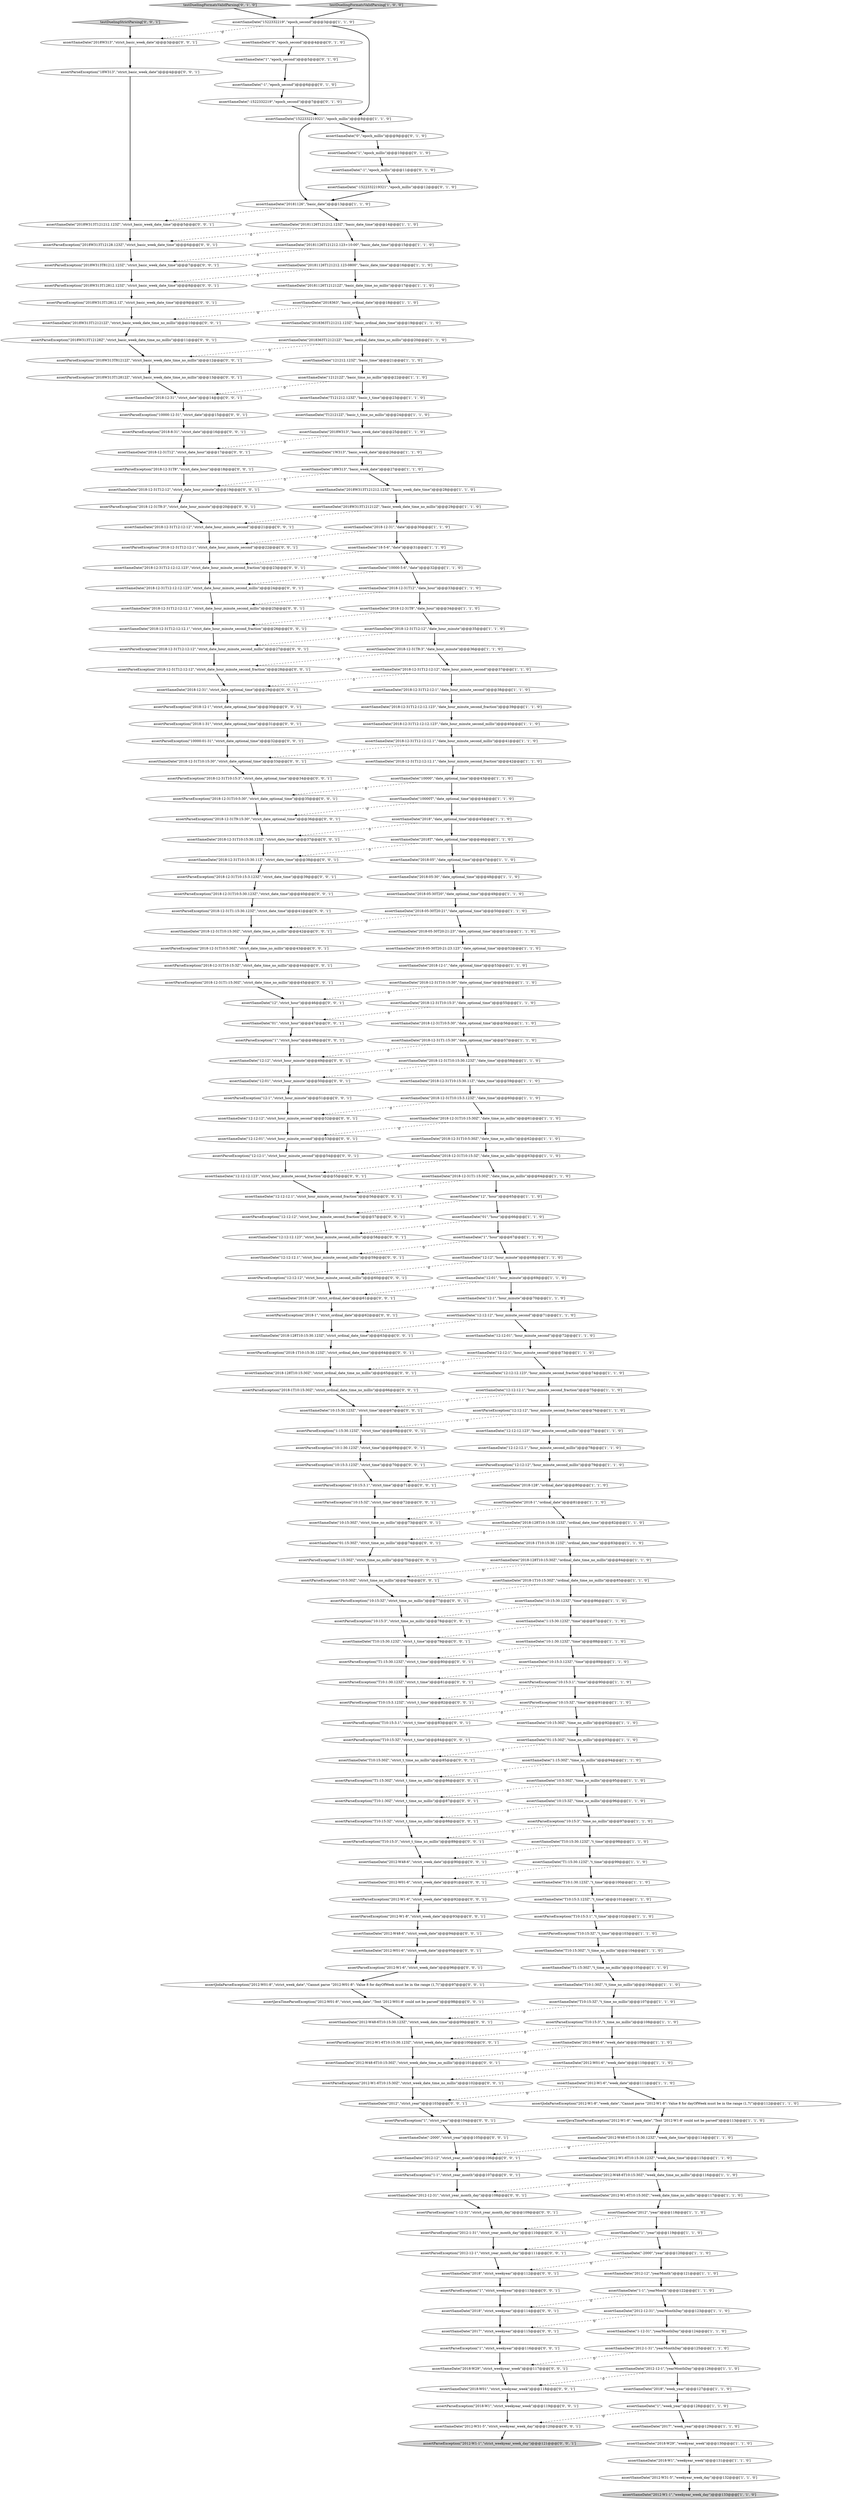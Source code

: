 digraph {
145 [style = filled, label = "assertSameDate(\"12:12\",\"strict_hour_minute\")@@@49@@@['0', '0', '1']", fillcolor = white, shape = ellipse image = "AAA0AAABBB3BBB"];
178 [style = filled, label = "assertSameDate(\"2012-12-31\",\"strict_year_month_day\")@@@108@@@['0', '0', '1']", fillcolor = white, shape = ellipse image = "AAA0AAABBB3BBB"];
134 [style = filled, label = "assertParseException(\"12:12:12\",\"strict_hour_minute_second_fraction\")@@@57@@@['0', '0', '1']", fillcolor = white, shape = ellipse image = "AAA0AAABBB3BBB"];
108 [style = filled, label = "assertSameDate(\"T1:15:30Z\",\"t_time_no_millis\")@@@105@@@['1', '1', '0']", fillcolor = white, shape = ellipse image = "AAA0AAABBB1BBB"];
71 [style = filled, label = "assertSameDate(\"1-12-31\",\"yearMonthDay\")@@@124@@@['1', '1', '0']", fillcolor = white, shape = ellipse image = "AAA0AAABBB1BBB"];
34 [style = filled, label = "assertSameDate(\"2017\",\"week_year\")@@@129@@@['1', '1', '0']", fillcolor = white, shape = ellipse image = "AAA0AAABBB1BBB"];
63 [style = filled, label = "assertSameDate(\"2018-12-31\",\"date\")@@@30@@@['1', '1', '0']", fillcolor = white, shape = ellipse image = "AAA0AAABBB1BBB"];
77 [style = filled, label = "assertParseException(\"10:15:3.1\",\"time\")@@@90@@@['1', '1', '0']", fillcolor = white, shape = ellipse image = "AAA0AAABBB1BBB"];
86 [style = filled, label = "assertSameDate(\"2018-12-31T12:12\",\"date_hour_minute\")@@@35@@@['1', '1', '0']", fillcolor = white, shape = ellipse image = "AAA0AAABBB1BBB"];
136 [style = filled, label = "assertParseException(\"2012-1-31\",\"strict_year_month_day\")@@@110@@@['0', '0', '1']", fillcolor = white, shape = ellipse image = "AAA0AAABBB3BBB"];
7 [style = filled, label = "assertParseException(\"12:12:12\",\"hour_minute_second_fraction\")@@@76@@@['1', '1', '0']", fillcolor = white, shape = ellipse image = "AAA0AAABBB1BBB"];
166 [style = filled, label = "assertSameDate(\"2012-W01-6\",\"strict_week_date\")@@@91@@@['0', '0', '1']", fillcolor = white, shape = ellipse image = "AAA0AAABBB3BBB"];
188 [style = filled, label = "assertParseException(\"1-12-31\",\"strict_year_month_day\")@@@109@@@['0', '0', '1']", fillcolor = white, shape = ellipse image = "AAA0AAABBB3BBB"];
216 [style = filled, label = "assertSameDate(\"2018W313T121212.123Z\",\"strict_basic_week_date_time\")@@@5@@@['0', '0', '1']", fillcolor = white, shape = ellipse image = "AAA0AAABBB3BBB"];
236 [style = filled, label = "assertParseException(\"2018W313T12128.123Z\",\"strict_basic_week_date_time\")@@@6@@@['0', '0', '1']", fillcolor = white, shape = ellipse image = "AAA0AAABBB3BBB"];
43 [style = filled, label = "assertSameDate(\"20181126\",\"basic_date\")@@@13@@@['1', '1', '0']", fillcolor = white, shape = ellipse image = "AAA0AAABBB1BBB"];
102 [style = filled, label = "assertSameDate(\"2018-12-31T10:15:3.123Z\",\"date_time\")@@@60@@@['1', '1', '0']", fillcolor = white, shape = ellipse image = "AAA0AAABBB1BBB"];
83 [style = filled, label = "assertSameDate(\"2018-12-31T10:15:30.123Z\",\"date_time\")@@@58@@@['1', '1', '0']", fillcolor = white, shape = ellipse image = "AAA0AAABBB1BBB"];
181 [style = filled, label = "assertSameDate(\"2018-W29\",\"strict_weekyear_week\")@@@117@@@['0', '0', '1']", fillcolor = white, shape = ellipse image = "AAA0AAABBB3BBB"];
123 [style = filled, label = "assertParseException(\"T10:15:3Z\",\"t_time\")@@@103@@@['1', '1', '0']", fillcolor = white, shape = ellipse image = "AAA0AAABBB1BBB"];
143 [style = filled, label = "assertParseException(\"2018-12-31T1:15:30.123Z\",\"strict_date_time\")@@@41@@@['0', '0', '1']", fillcolor = white, shape = ellipse image = "AAA0AAABBB3BBB"];
156 [style = filled, label = "assertParseException(\"10000-01-31\",\"strict_date_optional_time\")@@@32@@@['0', '0', '1']", fillcolor = white, shape = ellipse image = "AAA0AAABBB3BBB"];
29 [style = filled, label = "assertSameDate(\"2018-12-31T12:12:1\",\"date_hour_minute_second\")@@@38@@@['1', '1', '0']", fillcolor = white, shape = ellipse image = "AAA0AAABBB1BBB"];
105 [style = filled, label = "assertSameDate(\"12:01\",\"hour_minute\")@@@69@@@['1', '1', '0']", fillcolor = white, shape = ellipse image = "AAA0AAABBB1BBB"];
221 [style = filled, label = "assertSameDate(\"2018-12-31T12:12:12.123\",\"strict_date_hour_minute_second_fraction\")@@@23@@@['0', '0', '1']", fillcolor = white, shape = ellipse image = "AAA0AAABBB3BBB"];
17 [style = filled, label = "assertSameDate(\"2018-05\",\"date_optional_time\")@@@47@@@['1', '1', '0']", fillcolor = white, shape = ellipse image = "AAA0AAABBB1BBB"];
164 [style = filled, label = "assertParseException(\"2012-12-1\",\"strict_year_month_day\")@@@111@@@['0', '0', '1']", fillcolor = white, shape = ellipse image = "AAA0AAABBB3BBB"];
182 [style = filled, label = "assertSameDate(\"2018-12-31T12\",\"strict_date_hour\")@@@17@@@['0', '0', '1']", fillcolor = white, shape = ellipse image = "AAA0AAABBB3BBB"];
238 [style = filled, label = "assertParseException(\"2012-W1-6\",\"strict_week_date\")@@@96@@@['0', '0', '1']", fillcolor = white, shape = ellipse image = "AAA0AAABBB3BBB"];
3 [style = filled, label = "assertSameDate(\"12:12:12\",\"hour_minute_second\")@@@71@@@['1', '1', '0']", fillcolor = white, shape = ellipse image = "AAA0AAABBB1BBB"];
173 [style = filled, label = "assertJavaTimeParseException(\"2012-W01-8\",\"strict_week_date\",\"Text '2012-W01-8' could not be parsed\")@@@98@@@['0', '0', '1']", fillcolor = white, shape = ellipse image = "AAA0AAABBB3BBB"];
169 [style = filled, label = "assertSameDate(\"2018-W01\",\"strict_weekyear_week\")@@@118@@@['0', '0', '1']", fillcolor = white, shape = ellipse image = "AAA0AAABBB3BBB"];
8 [style = filled, label = "assertSameDate(\"2018T\",\"date_optional_time\")@@@46@@@['1', '1', '0']", fillcolor = white, shape = ellipse image = "AAA0AAABBB1BBB"];
39 [style = filled, label = "assertSameDate(\"20181126T121212.123+10:00\",\"basic_date_time\")@@@15@@@['1', '1', '0']", fillcolor = white, shape = ellipse image = "AAA0AAABBB1BBB"];
119 [style = filled, label = "assertSameDate(\"01\",\"hour\")@@@66@@@['1', '1', '0']", fillcolor = white, shape = ellipse image = "AAA0AAABBB1BBB"];
234 [style = filled, label = "assertSameDate(\"2018\",\"strict_weekyear\")@@@114@@@['0', '0', '1']", fillcolor = white, shape = ellipse image = "AAA0AAABBB3BBB"];
48 [style = filled, label = "assertSameDate(\"2012-W48-6T10:15:30.123Z\",\"week_date_time\")@@@114@@@['1', '1', '0']", fillcolor = white, shape = ellipse image = "AAA0AAABBB1BBB"];
1 [style = filled, label = "assertSameDate(\"T121212Z\",\"basic_t_time_no_millis\")@@@24@@@['1', '1', '0']", fillcolor = white, shape = ellipse image = "AAA0AAABBB1BBB"];
24 [style = filled, label = "assertSameDate(\"12:12:01\",\"hour_minute_second\")@@@72@@@['1', '1', '0']", fillcolor = white, shape = ellipse image = "AAA0AAABBB1BBB"];
189 [style = filled, label = "assertSameDate(\"2018W313\",\"strict_basic_week_date\")@@@3@@@['0', '0', '1']", fillcolor = white, shape = ellipse image = "AAA0AAABBB3BBB"];
212 [style = filled, label = "assertParseException(\"2018-12-31T9:15:30\",\"strict_date_optional_time\")@@@36@@@['0', '0', '1']", fillcolor = white, shape = ellipse image = "AAA0AAABBB3BBB"];
154 [style = filled, label = "assertSameDate(\"2018-12-31T12:12\",\"strict_date_hour_minute\")@@@19@@@['0', '0', '1']", fillcolor = white, shape = ellipse image = "AAA0AAABBB3BBB"];
2 [style = filled, label = "assertSameDate(\"121212.123Z\",\"basic_time\")@@@21@@@['1', '1', '0']", fillcolor = white, shape = ellipse image = "AAA0AAABBB1BBB"];
157 [style = filled, label = "assertParseException(\"2018-12-31T8:3\",\"strict_date_hour_minute\")@@@20@@@['0', '0', '1']", fillcolor = white, shape = ellipse image = "AAA0AAABBB3BBB"];
142 [style = filled, label = "assertParseException(\"T10:15:3.1\",\"strict_t_time\")@@@83@@@['0', '0', '1']", fillcolor = white, shape = ellipse image = "AAA0AAABBB3BBB"];
106 [style = filled, label = "assertParseException(\"10:15:3\",\"time_no_millis\")@@@97@@@['1', '1', '0']", fillcolor = white, shape = ellipse image = "AAA0AAABBB1BBB"];
229 [style = filled, label = "assertParseException(\"10000-12-31\",\"strict_date\")@@@15@@@['0', '0', '1']", fillcolor = white, shape = ellipse image = "AAA0AAABBB3BBB"];
19 [style = filled, label = "assertSameDate(\"T10:15:30.123Z\",\"t_time\")@@@98@@@['1', '1', '0']", fillcolor = white, shape = ellipse image = "AAA0AAABBB1BBB"];
73 [style = filled, label = "assertSameDate(\"18W313\",\"basic_week_date\")@@@27@@@['1', '1', '0']", fillcolor = white, shape = ellipse image = "AAA0AAABBB1BBB"];
42 [style = filled, label = "assertSameDate(\"2012\",\"year\")@@@118@@@['1', '1', '0']", fillcolor = white, shape = ellipse image = "AAA0AAABBB1BBB"];
133 [style = filled, label = "assertParseException(\"2018-12-1\",\"strict_date_optional_time\")@@@30@@@['0', '0', '1']", fillcolor = white, shape = ellipse image = "AAA0AAABBB3BBB"];
110 [style = filled, label = "assertSameDate(\"121212Z\",\"basic_time_no_millis\")@@@22@@@['1', '1', '0']", fillcolor = white, shape = ellipse image = "AAA0AAABBB1BBB"];
174 [style = filled, label = "assertParseException(\"2018-1-31\",\"strict_date_optional_time\")@@@31@@@['0', '0', '1']", fillcolor = white, shape = ellipse image = "AAA0AAABBB3BBB"];
176 [style = filled, label = "assertSameDate(\"2018-12-31T12:12:12.1\",\"strict_date_hour_minute_second_fraction\")@@@26@@@['0', '0', '1']", fillcolor = white, shape = ellipse image = "AAA0AAABBB3BBB"];
235 [style = filled, label = "assertSameDate(\"12:01\",\"strict_hour_minute\")@@@50@@@['0', '0', '1']", fillcolor = white, shape = ellipse image = "AAA0AAABBB3BBB"];
179 [style = filled, label = "assertSameDate(\"2018-128T10:15:30Z\",\"strict_ordinal_date_time_no_millis\")@@@65@@@['0', '0', '1']", fillcolor = white, shape = ellipse image = "AAA0AAABBB3BBB"];
22 [style = filled, label = "assertSameDate(\"10000T\",\"date_optional_time\")@@@44@@@['1', '1', '0']", fillcolor = white, shape = ellipse image = "AAA0AAABBB1BBB"];
99 [style = filled, label = "assertSameDate(\"2018-05-30\",\"date_optional_time\")@@@48@@@['1', '1', '0']", fillcolor = white, shape = ellipse image = "AAA0AAABBB1BBB"];
208 [style = filled, label = "assertParseException(\"T10:1:30Z\",\"strict_t_time_no_millis\")@@@87@@@['0', '0', '1']", fillcolor = white, shape = ellipse image = "AAA0AAABBB3BBB"];
46 [style = filled, label = "assertSameDate(\"2018363\",\"basic_ordinal_date\")@@@18@@@['1', '1', '0']", fillcolor = white, shape = ellipse image = "AAA0AAABBB1BBB"];
111 [style = filled, label = "assertSameDate(\"2018-1T10:15:30.123Z\",\"ordinal_date_time\")@@@83@@@['1', '1', '0']", fillcolor = white, shape = ellipse image = "AAA0AAABBB1BBB"];
214 [style = filled, label = "assertParseException(\"2018-1T10:15:30Z\",\"strict_ordinal_date_time_no_millis\")@@@66@@@['0', '0', '1']", fillcolor = white, shape = ellipse image = "AAA0AAABBB3BBB"];
244 [style = filled, label = "assertSameDate(\"T10:15:30Z\",\"strict_t_time_no_millis\")@@@85@@@['0', '0', '1']", fillcolor = white, shape = ellipse image = "AAA0AAABBB3BBB"];
219 [style = filled, label = "assertSameDate(\"-2000\",\"strict_year\")@@@105@@@['0', '0', '1']", fillcolor = white, shape = ellipse image = "AAA0AAABBB3BBB"];
21 [style = filled, label = "assertSameDate(\"1\",\"hour\")@@@67@@@['1', '1', '0']", fillcolor = white, shape = ellipse image = "AAA0AAABBB1BBB"];
227 [style = filled, label = "assertParseException(\"10:15:3Z\",\"strict_time_no_millis\")@@@77@@@['0', '0', '1']", fillcolor = white, shape = ellipse image = "AAA0AAABBB3BBB"];
23 [style = filled, label = "assertParseException(\"10:15:3Z\",\"time\")@@@91@@@['1', '1', '0']", fillcolor = white, shape = ellipse image = "AAA0AAABBB1BBB"];
78 [style = filled, label = "assertSameDate(\"2018-12-1\",\"date_optional_time\")@@@53@@@['1', '1', '0']", fillcolor = white, shape = ellipse image = "AAA0AAABBB1BBB"];
107 [style = filled, label = "assertSameDate(\"1:15:30Z\",\"time_no_millis\")@@@94@@@['1', '1', '0']", fillcolor = white, shape = ellipse image = "AAA0AAABBB1BBB"];
225 [style = filled, label = "assertParseException(\"2018-12-31T10:5:30Z\",\"strict_date_time_no_millis\")@@@43@@@['0', '0', '1']", fillcolor = white, shape = ellipse image = "AAA0AAABBB3BBB"];
128 [style = filled, label = "assertSameDate(\"-1\",\"epoch_millis\")@@@11@@@['0', '1', '0']", fillcolor = white, shape = ellipse image = "AAA1AAABBB2BBB"];
209 [style = filled, label = "assertSameDate(\"2017\",\"strict_weekyear\")@@@115@@@['0', '0', '1']", fillcolor = white, shape = ellipse image = "AAA0AAABBB3BBB"];
239 [style = filled, label = "assertParseException(\"2018-12-31T10:15:3Z\",\"strict_date_time_no_millis\")@@@44@@@['0', '0', '1']", fillcolor = white, shape = ellipse image = "AAA0AAABBB3BBB"];
30 [style = filled, label = "assertSameDate(\"2018-12-31T10:5:30Z\",\"date_time_no_millis\")@@@62@@@['1', '1', '0']", fillcolor = white, shape = ellipse image = "AAA0AAABBB1BBB"];
74 [style = filled, label = "assertSameDate(\"10:15:3Z\",\"time_no_millis\")@@@96@@@['1', '1', '0']", fillcolor = white, shape = ellipse image = "AAA0AAABBB1BBB"];
175 [style = filled, label = "assertParseException(\"12:12:1\",\"strict_hour_minute_second\")@@@54@@@['0', '0', '1']", fillcolor = white, shape = ellipse image = "AAA0AAABBB3BBB"];
187 [style = filled, label = "assertParseException(\"12:1\",\"strict_hour_minute\")@@@51@@@['0', '0', '1']", fillcolor = white, shape = ellipse image = "AAA0AAABBB3BBB"];
140 [style = filled, label = "assertParseException(\"T10:15:3Z\",\"strict_t_time_no_millis\")@@@88@@@['0', '0', '1']", fillcolor = white, shape = ellipse image = "AAA0AAABBB3BBB"];
69 [style = filled, label = "assertSameDate(\"1\",\"year\")@@@119@@@['1', '1', '0']", fillcolor = white, shape = ellipse image = "AAA0AAABBB1BBB"];
113 [style = filled, label = "assertParseException(\"12:12:12\",\"hour_minute_second_millis\")@@@79@@@['1', '1', '0']", fillcolor = white, shape = ellipse image = "AAA0AAABBB1BBB"];
196 [style = filled, label = "assertParseException(\"2018-1T10:15:30.123Z\",\"strict_ordinal_date_time\")@@@64@@@['0', '0', '1']", fillcolor = white, shape = ellipse image = "AAA0AAABBB3BBB"];
81 [style = filled, label = "assertSameDate(\"20181126T121212.123-0800\",\"basic_date_time\")@@@16@@@['1', '1', '0']", fillcolor = white, shape = ellipse image = "AAA0AAABBB1BBB"];
4 [style = filled, label = "assertSameDate(\"2018-05-30T20:21:23\",\"date_optional_time\")@@@51@@@['1', '1', '0']", fillcolor = white, shape = ellipse image = "AAA0AAABBB1BBB"];
70 [style = filled, label = "assertJavaTimeParseException(\"2012-W1-8\",\"week_date\",\"Text '2012-W1-8' could not be parsed\")@@@113@@@['1', '1', '0']", fillcolor = white, shape = ellipse image = "AAA0AAABBB1BBB"];
58 [style = filled, label = "assertSameDate(\"2018-12-31T1:15:30\",\"date_optional_time\")@@@57@@@['1', '1', '0']", fillcolor = white, shape = ellipse image = "AAA0AAABBB1BBB"];
135 [style = filled, label = "assertSameDate(\"2018-12-31T10:15:30\",\"strict_date_optional_time\")@@@33@@@['0', '0', '1']", fillcolor = white, shape = ellipse image = "AAA0AAABBB3BBB"];
204 [style = filled, label = "assertParseException(\"2018-12-31T12:12:12\",\"strict_date_hour_minute_second_millis\")@@@27@@@['0', '0', '1']", fillcolor = white, shape = ellipse image = "AAA0AAABBB3BBB"];
25 [style = filled, label = "assertSameDate(\"2018-12-31T12:12:12.123\",\"date_hour_minute_second_fraction\")@@@39@@@['1', '1', '0']", fillcolor = white, shape = ellipse image = "AAA0AAABBB1BBB"];
161 [style = filled, label = "assertSameDate(\"2012-12\",\"strict_year_month\")@@@106@@@['0', '0', '1']", fillcolor = white, shape = ellipse image = "AAA0AAABBB3BBB"];
242 [style = filled, label = "assertSameDate(\"2012-W48-6T10:15:30Z\",\"strict_week_date_time_no_millis\")@@@101@@@['0', '0', '1']", fillcolor = white, shape = ellipse image = "AAA0AAABBB3BBB"];
151 [style = filled, label = "assertSameDate(\"2012-W48-6\",\"strict_week_date\")@@@94@@@['0', '0', '1']", fillcolor = white, shape = ellipse image = "AAA0AAABBB3BBB"];
98 [style = filled, label = "assertSameDate(\"2018363T121212Z\",\"basic_ordinal_date_time_no_millis\")@@@20@@@['1', '1', '0']", fillcolor = white, shape = ellipse image = "AAA0AAABBB1BBB"];
210 [style = filled, label = "assertParseException(\"T10:15:3.123Z\",\"strict_t_time\")@@@82@@@['0', '0', '1']", fillcolor = white, shape = ellipse image = "AAA0AAABBB3BBB"];
147 [style = filled, label = "assertParseException(\"2018-12-31T8\",\"strict_date_hour\")@@@18@@@['0', '0', '1']", fillcolor = white, shape = ellipse image = "AAA0AAABBB3BBB"];
129 [style = filled, label = "assertSameDate(\"-1522332219\",\"epoch_second\")@@@7@@@['0', '1', '0']", fillcolor = white, shape = ellipse image = "AAA1AAABBB2BBB"];
222 [style = filled, label = "assertParseException(\"2018W313T81212.123Z\",\"strict_basic_week_date_time\")@@@7@@@['0', '0', '1']", fillcolor = white, shape = ellipse image = "AAA0AAABBB3BBB"];
76 [style = filled, label = "assertSameDate(\"T121212.123Z\",\"basic_t_time\")@@@23@@@['1', '1', '0']", fillcolor = white, shape = ellipse image = "AAA0AAABBB1BBB"];
31 [style = filled, label = "assertSameDate(\"2012-W31-5\",\"weekyear_week_day\")@@@132@@@['1', '1', '0']", fillcolor = white, shape = ellipse image = "AAA0AAABBB1BBB"];
224 [style = filled, label = "assertParseException(\"2018-8-31\",\"strict_date\")@@@16@@@['0', '0', '1']", fillcolor = white, shape = ellipse image = "AAA0AAABBB3BBB"];
20 [style = filled, label = "assertSameDate(\"10:15:3.123Z\",\"time\")@@@89@@@['1', '1', '0']", fillcolor = white, shape = ellipse image = "AAA0AAABBB1BBB"];
59 [style = filled, label = "assertSameDate(\"1W313\",\"basic_week_date\")@@@26@@@['1', '1', '0']", fillcolor = white, shape = ellipse image = "AAA0AAABBB1BBB"];
171 [style = filled, label = "assertParseException(\"1\",\"strict_weekyear\")@@@116@@@['0', '0', '1']", fillcolor = white, shape = ellipse image = "AAA0AAABBB3BBB"];
62 [style = filled, label = "assertSameDate(\"12:12\",\"hour_minute\")@@@68@@@['1', '1', '0']", fillcolor = white, shape = ellipse image = "AAA0AAABBB1BBB"];
203 [style = filled, label = "assertParseException(\"2018-12-31T10:5:30\",\"strict_date_optional_time\")@@@35@@@['0', '0', '1']", fillcolor = white, shape = ellipse image = "AAA0AAABBB3BBB"];
114 [style = filled, label = "assertSameDate(\"T10:15:3Z\",\"t_time_no_millis\")@@@107@@@['1', '1', '0']", fillcolor = white, shape = ellipse image = "AAA0AAABBB1BBB"];
137 [style = filled, label = "testDuelingStrictParsing['0', '0', '1']", fillcolor = lightgray, shape = diamond image = "AAA0AAABBB3BBB"];
150 [style = filled, label = "assertSameDate(\"2012-W01-6\",\"strict_week_date\")@@@95@@@['0', '0', '1']", fillcolor = white, shape = ellipse image = "AAA0AAABBB3BBB"];
61 [style = filled, label = "assertSameDate(\"2018-128T10:15:30.123Z\",\"ordinal_date_time\")@@@82@@@['1', '1', '0']", fillcolor = white, shape = ellipse image = "AAA0AAABBB1BBB"];
197 [style = filled, label = "assertSameDate(\"12:12:12.123\",\"strict_hour_minute_second_millis\")@@@58@@@['0', '0', '1']", fillcolor = white, shape = ellipse image = "AAA0AAABBB3BBB"];
184 [style = filled, label = "assertParseException(\"2012-W1-1\",\"strict_weekyear_week_day\")@@@121@@@['0', '0', '1']", fillcolor = lightgray, shape = ellipse image = "AAA0AAABBB3BBB"];
215 [style = filled, label = "assertParseException(\"T1:15:30.123Z\",\"strict_t_time\")@@@80@@@['0', '0', '1']", fillcolor = white, shape = ellipse image = "AAA0AAABBB3BBB"];
122 [style = filled, label = "assertSameDate(\"2018-12-31T10:15:30\",\"date_optional_time\")@@@54@@@['1', '1', '0']", fillcolor = white, shape = ellipse image = "AAA0AAABBB1BBB"];
9 [style = filled, label = "assertSameDate(\"2018-12-31T12:12:12.1\",\"date_hour_minute_second_fraction\")@@@42@@@['1', '1', '0']", fillcolor = white, shape = ellipse image = "AAA0AAABBB1BBB"];
101 [style = filled, label = "assertSameDate(\"1\",\"week_year\")@@@128@@@['1', '1', '0']", fillcolor = white, shape = ellipse image = "AAA0AAABBB1BBB"];
88 [style = filled, label = "assertSameDate(\"18-5-6\",\"date\")@@@31@@@['1', '1', '0']", fillcolor = white, shape = ellipse image = "AAA0AAABBB1BBB"];
146 [style = filled, label = "assertParseException(\"2012-W1-6\",\"strict_week_date\")@@@92@@@['0', '0', '1']", fillcolor = white, shape = ellipse image = "AAA0AAABBB3BBB"];
5 [style = filled, label = "assertSameDate(\"T1:15:30.123Z\",\"t_time\")@@@99@@@['1', '1', '0']", fillcolor = white, shape = ellipse image = "AAA0AAABBB1BBB"];
55 [style = filled, label = "assertSameDate(\"2012-1-31\",\"yearMonthDay\")@@@125@@@['1', '1', '0']", fillcolor = white, shape = ellipse image = "AAA0AAABBB1BBB"];
223 [style = filled, label = "assertParseException(\"2018-W1\",\"strict_weekyear_week\")@@@119@@@['0', '0', '1']", fillcolor = white, shape = ellipse image = "AAA0AAABBB3BBB"];
67 [style = filled, label = "assertSameDate(\"2018-128\",\"ordinal_date\")@@@80@@@['1', '1', '0']", fillcolor = white, shape = ellipse image = "AAA0AAABBB1BBB"];
125 [style = filled, label = "testDuellingFormatsValidParsing['0', '1', '0']", fillcolor = lightgray, shape = diamond image = "AAA0AAABBB2BBB"];
144 [style = filled, label = "assertParseException(\"T10:1:30.123Z\",\"strict_t_time\")@@@81@@@['0', '0', '1']", fillcolor = white, shape = ellipse image = "AAA0AAABBB3BBB"];
160 [style = filled, label = "assertParseException(\"2018-1\",\"strict_ordinal_date\")@@@62@@@['0', '0', '1']", fillcolor = white, shape = ellipse image = "AAA0AAABBB3BBB"];
246 [style = filled, label = "assertJodaParseException(\"2012-W01-8\",\"strict_week_date\",\"Cannot parse \"2012-W01-8\": Value 8 for dayOfWeek must be in the range (1,7(\")@@@97@@@['0', '0', '1']", fillcolor = white, shape = ellipse image = "AAA0AAABBB3BBB"];
233 [style = filled, label = "assertParseException(\"1\",\"strict_hour\")@@@48@@@['0', '0', '1']", fillcolor = white, shape = ellipse image = "AAA0AAABBB3BBB"];
118 [style = filled, label = "assertSameDate(\"2018\",\"week_year\")@@@127@@@['1', '1', '0']", fillcolor = white, shape = ellipse image = "AAA0AAABBB1BBB"];
180 [style = filled, label = "assertSameDate(\"2018-12-31T12:12:12.1\",\"strict_date_hour_minute_second_millis\")@@@25@@@['0', '0', '1']", fillcolor = white, shape = ellipse image = "AAA0AAABBB3BBB"];
220 [style = filled, label = "assertParseException(\"2018W313T12812.123Z\",\"strict_basic_week_date_time\")@@@8@@@['0', '0', '1']", fillcolor = white, shape = ellipse image = "AAA0AAABBB3BBB"];
183 [style = filled, label = "assertSameDate(\"2018-12-31T10:15:30.11Z\",\"strict_date_time\")@@@38@@@['0', '0', '1']", fillcolor = white, shape = ellipse image = "AAA0AAABBB3BBB"];
28 [style = filled, label = "assertSameDate(\"T10:1:30Z\",\"t_time_no_millis\")@@@106@@@['1', '1', '0']", fillcolor = white, shape = ellipse image = "AAA0AAABBB1BBB"];
51 [style = filled, label = "assertSameDate(\"2018W313T121212.123Z\",\"basic_week_date_time\")@@@28@@@['1', '1', '0']", fillcolor = white, shape = ellipse image = "AAA0AAABBB1BBB"];
103 [style = filled, label = "assertSameDate(\"2018-12-31T10:15:30.11Z\",\"date_time\")@@@59@@@['1', '1', '0']", fillcolor = white, shape = ellipse image = "AAA0AAABBB1BBB"];
167 [style = filled, label = "assertSameDate(\"2018-12-31T10:15:30Z\",\"strict_date_time_no_millis\")@@@42@@@['0', '0', '1']", fillcolor = white, shape = ellipse image = "AAA0AAABBB3BBB"];
121 [style = filled, label = "assertSameDate(\"12:12:12.123\",\"hour_minute_second_fraction\")@@@74@@@['1', '1', '0']", fillcolor = white, shape = ellipse image = "AAA0AAABBB1BBB"];
0 [style = filled, label = "assertSameDate(\"2018-128T10:15:30Z\",\"ordinal_date_time_no_millis\")@@@84@@@['1', '1', '0']", fillcolor = white, shape = ellipse image = "AAA0AAABBB1BBB"];
84 [style = filled, label = "assertSameDate(\"2018-1T10:15:30Z\",\"ordinal_date_time_no_millis\")@@@85@@@['1', '1', '0']", fillcolor = white, shape = ellipse image = "AAA0AAABBB1BBB"];
82 [style = filled, label = "assertSameDate(\"-2000\",\"year\")@@@120@@@['1', '1', '0']", fillcolor = white, shape = ellipse image = "AAA0AAABBB1BBB"];
94 [style = filled, label = "assertSameDate(\"2018W313\",\"basic_week_date\")@@@25@@@['1', '1', '0']", fillcolor = white, shape = ellipse image = "AAA0AAABBB1BBB"];
116 [style = filled, label = "assertSameDate(\"2018W313T121212Z\",\"basic_week_date_time_no_millis\")@@@29@@@['1', '1', '0']", fillcolor = white, shape = ellipse image = "AAA0AAABBB1BBB"];
247 [style = filled, label = "assertParseException(\"T10:15:3\",\"strict_t_time_no_millis\")@@@89@@@['0', '0', '1']", fillcolor = white, shape = ellipse image = "AAA0AAABBB3BBB"];
66 [style = filled, label = "assertSameDate(\"2018-W1\",\"weekyear_week\")@@@131@@@['1', '1', '0']", fillcolor = white, shape = ellipse image = "AAA0AAABBB1BBB"];
124 [style = filled, label = "assertSameDate(\"0\",\"epoch_millis\")@@@9@@@['0', '1', '0']", fillcolor = white, shape = ellipse image = "AAA1AAABBB2BBB"];
193 [style = filled, label = "assertParseException(\"2018W313T12812.1Z\",\"strict_basic_week_date_time\")@@@9@@@['0', '0', '1']", fillcolor = white, shape = ellipse image = "AAA0AAABBB3BBB"];
207 [style = filled, label = "assertParseException(\"10:15:3\",\"strict_time_no_millis\")@@@78@@@['0', '0', '1']", fillcolor = white, shape = ellipse image = "AAA0AAABBB3BBB"];
100 [style = filled, label = "assertSameDate(\"2012-W1-6T10:15:30.123Z\",\"week_date_time\")@@@115@@@['1', '1', '0']", fillcolor = white, shape = ellipse image = "AAA0AAABBB1BBB"];
170 [style = filled, label = "assertParseException(\"2018W313T12128Z\",\"strict_basic_week_date_time_no_millis\")@@@11@@@['0', '0', '1']", fillcolor = white, shape = ellipse image = "AAA0AAABBB3BBB"];
232 [style = filled, label = "assertSameDate(\"2018-12-31\",\"strict_date\")@@@14@@@['0', '0', '1']", fillcolor = white, shape = ellipse image = "AAA0AAABBB3BBB"];
205 [style = filled, label = "assertParseException(\"10:15:3.123Z\",\"strict_time\")@@@70@@@['0', '0', '1']", fillcolor = white, shape = ellipse image = "AAA0AAABBB3BBB"];
79 [style = filled, label = "assertParseException(\"T10:15:3.1\",\"t_time\")@@@102@@@['1', '1', '0']", fillcolor = white, shape = ellipse image = "AAA0AAABBB1BBB"];
199 [style = filled, label = "assertSameDate(\"2018-12-31T12:12:12\",\"strict_date_hour_minute_second\")@@@21@@@['0', '0', '1']", fillcolor = white, shape = ellipse image = "AAA0AAABBB3BBB"];
152 [style = filled, label = "assertParseException(\"1-1\",\"strict_year_month\")@@@107@@@['0', '0', '1']", fillcolor = white, shape = ellipse image = "AAA0AAABBB3BBB"];
190 [style = filled, label = "assertSameDate(\"10:15:30Z\",\"strict_time_no_millis\")@@@73@@@['0', '0', '1']", fillcolor = white, shape = ellipse image = "AAA0AAABBB3BBB"];
231 [style = filled, label = "assertSameDate(\"T10:15:30.123Z\",\"strict_t_time\")@@@79@@@['0', '0', '1']", fillcolor = white, shape = ellipse image = "AAA0AAABBB3BBB"];
230 [style = filled, label = "assertSameDate(\"10:15:30.123Z\",\"strict_time\")@@@67@@@['0', '0', '1']", fillcolor = white, shape = ellipse image = "AAA0AAABBB3BBB"];
245 [style = filled, label = "assertParseException(\"2012-W1-6T10:15:30.123Z\",\"strict_week_date_time\")@@@100@@@['0', '0', '1']", fillcolor = white, shape = ellipse image = "AAA0AAABBB3BBB"];
56 [style = filled, label = "assertSameDate(\"10:5:30Z\",\"time_no_millis\")@@@95@@@['1', '1', '0']", fillcolor = white, shape = ellipse image = "AAA0AAABBB1BBB"];
27 [style = filled, label = "assertSameDate(\"2018-12-31T12:12:12\",\"date_hour_minute_second\")@@@37@@@['1', '1', '0']", fillcolor = white, shape = ellipse image = "AAA0AAABBB1BBB"];
186 [style = filled, label = "assertSameDate(\"2018-12-31\",\"strict_date_optional_time\")@@@29@@@['0', '0', '1']", fillcolor = white, shape = ellipse image = "AAA0AAABBB3BBB"];
138 [style = filled, label = "assertSameDate(\"2018-128\",\"strict_ordinal_date\")@@@61@@@['0', '0', '1']", fillcolor = white, shape = ellipse image = "AAA0AAABBB3BBB"];
249 [style = filled, label = "assertParseException(\"10:1:30.123Z\",\"strict_time\")@@@69@@@['0', '0', '1']", fillcolor = white, shape = ellipse image = "AAA0AAABBB3BBB"];
218 [style = filled, label = "assertSameDate(\"2018-12-31T10:15:30.123Z\",\"strict_date_time\")@@@37@@@['0', '0', '1']", fillcolor = white, shape = ellipse image = "AAA0AAABBB3BBB"];
14 [style = filled, label = "assertSameDate(\"12:12:1\",\"hour_minute_second\")@@@73@@@['1', '1', '0']", fillcolor = white, shape = ellipse image = "AAA0AAABBB1BBB"];
163 [style = filled, label = "assertSameDate(\"01:15:30Z\",\"strict_time_no_millis\")@@@74@@@['0', '0', '1']", fillcolor = white, shape = ellipse image = "AAA0AAABBB3BBB"];
54 [style = filled, label = "assertSameDate(\"10:15:30Z\",\"time_no_millis\")@@@92@@@['1', '1', '0']", fillcolor = white, shape = ellipse image = "AAA0AAABBB1BBB"];
127 [style = filled, label = "assertSameDate(\"-1\",\"epoch_second\")@@@6@@@['0', '1', '0']", fillcolor = white, shape = ellipse image = "AAA1AAABBB2BBB"];
162 [style = filled, label = "assertParseException(\"12:12:12\",\"strict_hour_minute_second_millis\")@@@60@@@['0', '0', '1']", fillcolor = white, shape = ellipse image = "AAA0AAABBB3BBB"];
33 [style = filled, label = "assertSameDate(\"12\",\"hour\")@@@65@@@['1', '1', '0']", fillcolor = white, shape = ellipse image = "AAA0AAABBB1BBB"];
32 [style = filled, label = "assertSameDate(\"2018-W29\",\"weekyear_week\")@@@130@@@['1', '1', '0']", fillcolor = white, shape = ellipse image = "AAA0AAABBB1BBB"];
49 [style = filled, label = "assertSameDate(\"2018-12-31T8\",\"date_hour\")@@@34@@@['1', '1', '0']", fillcolor = white, shape = ellipse image = "AAA0AAABBB1BBB"];
120 [style = filled, label = "assertSameDate(\"2018-05-30T20:21:23.123\",\"date_optional_time\")@@@52@@@['1', '1', '0']", fillcolor = white, shape = ellipse image = "AAA0AAABBB1BBB"];
177 [style = filled, label = "assertParseException(\"2018-12-31T10:5:30.123Z\",\"strict_date_time\")@@@40@@@['0', '0', '1']", fillcolor = white, shape = ellipse image = "AAA0AAABBB3BBB"];
226 [style = filled, label = "assertParseException(\"2018W313T12812Z\",\"strict_basic_week_date_time_no_millis\")@@@13@@@['0', '0', '1']", fillcolor = white, shape = ellipse image = "AAA0AAABBB3BBB"];
228 [style = filled, label = "assertParseException(\"1\",\"strict_year\")@@@104@@@['0', '0', '1']", fillcolor = white, shape = ellipse image = "AAA0AAABBB3BBB"];
250 [style = filled, label = "assertSameDate(\"2018-12-31T12:12:12.123\",\"strict_date_hour_minute_second_millis\")@@@24@@@['0', '0', '1']", fillcolor = white, shape = ellipse image = "AAA0AAABBB3BBB"];
85 [style = filled, label = "assertSameDate(\"10000-5-6\",\"date\")@@@32@@@['1', '1', '0']", fillcolor = white, shape = ellipse image = "AAA0AAABBB1BBB"];
13 [style = filled, label = "assertSameDate(\"2012-W1-6\",\"week_date\")@@@111@@@['1', '1', '0']", fillcolor = white, shape = ellipse image = "AAA0AAABBB1BBB"];
104 [style = filled, label = "assertSameDate(\"2018-12-31T8:3\",\"date_hour_minute\")@@@36@@@['1', '1', '0']", fillcolor = white, shape = ellipse image = "AAA0AAABBB1BBB"];
130 [style = filled, label = "assertSameDate(\"0\",\"epoch_second\")@@@4@@@['0', '1', '0']", fillcolor = white, shape = ellipse image = "AAA1AAABBB2BBB"];
132 [style = filled, label = "assertSameDate(\"1\",\"epoch_second\")@@@5@@@['0', '1', '0']", fillcolor = white, shape = ellipse image = "AAA1AAABBB2BBB"];
198 [style = filled, label = "assertParseException(\"2018-12-31T10:15:3.123Z\",\"strict_date_time\")@@@39@@@['0', '0', '1']", fillcolor = white, shape = ellipse image = "AAA0AAABBB3BBB"];
26 [style = filled, label = "assertSameDate(\"10:15:30.123Z\",\"time\")@@@86@@@['1', '1', '0']", fillcolor = white, shape = ellipse image = "AAA0AAABBB1BBB"];
57 [style = filled, label = "assertSameDate(\"2012-W01-6\",\"week_date\")@@@110@@@['1', '1', '0']", fillcolor = white, shape = ellipse image = "AAA0AAABBB1BBB"];
165 [style = filled, label = "assertParseException(\"2018-12-31T10:15:3\",\"strict_date_optional_time\")@@@34@@@['0', '0', '1']", fillcolor = white, shape = ellipse image = "AAA0AAABBB3BBB"];
194 [style = filled, label = "assertParseException(\"T1:15:30Z\",\"strict_t_time_no_millis\")@@@86@@@['0', '0', '1']", fillcolor = white, shape = ellipse image = "AAA0AAABBB3BBB"];
213 [style = filled, label = "assertParseException(\"1\",\"strict_weekyear\")@@@113@@@['0', '0', '1']", fillcolor = white, shape = ellipse image = "AAA0AAABBB3BBB"];
200 [style = filled, label = "assertParseException(\"10:15:3.1\",\"strict_time\")@@@71@@@['0', '0', '1']", fillcolor = white, shape = ellipse image = "AAA0AAABBB3BBB"];
158 [style = filled, label = "assertSameDate(\"2018-128T10:15:30.123Z\",\"strict_ordinal_date_time\")@@@63@@@['0', '0', '1']", fillcolor = white, shape = ellipse image = "AAA0AAABBB3BBB"];
53 [style = filled, label = "assertParseException(\"T10:15:3\",\"t_time_no_millis\")@@@108@@@['1', '1', '0']", fillcolor = white, shape = ellipse image = "AAA0AAABBB1BBB"];
41 [style = filled, label = "assertSameDate(\"2018-1\",\"ordinal_date\")@@@81@@@['1', '1', '0']", fillcolor = white, shape = ellipse image = "AAA0AAABBB1BBB"];
91 [style = filled, label = "testDuellingFormatsValidParsing['1', '0', '0']", fillcolor = lightgray, shape = diamond image = "AAA0AAABBB1BBB"];
211 [style = filled, label = "assertParseException(\"T10:15:3Z\",\"strict_t_time\")@@@84@@@['0', '0', '1']", fillcolor = white, shape = ellipse image = "AAA0AAABBB3BBB"];
206 [style = filled, label = "assertSameDate(\"12:12:12\",\"strict_hour_minute_second\")@@@52@@@['0', '0', '1']", fillcolor = white, shape = ellipse image = "AAA0AAABBB3BBB"];
93 [style = filled, label = "assertSameDate(\"20181126T121212Z\",\"basic_date_time_no_millis\")@@@17@@@['1', '1', '0']", fillcolor = white, shape = ellipse image = "AAA0AAABBB1BBB"];
89 [style = filled, label = "assertSameDate(\"12:12:12.123\",\"hour_minute_second_millis\")@@@77@@@['1', '1', '0']", fillcolor = white, shape = ellipse image = "AAA0AAABBB1BBB"];
141 [style = filled, label = "assertSameDate(\"12\",\"strict_hour\")@@@46@@@['0', '0', '1']", fillcolor = white, shape = ellipse image = "AAA0AAABBB3BBB"];
172 [style = filled, label = "assertSameDate(\"01\",\"strict_hour\")@@@47@@@['0', '0', '1']", fillcolor = white, shape = ellipse image = "AAA0AAABBB3BBB"];
243 [style = filled, label = "assertParseException(\"2012-W1-6T10:15:30Z\",\"strict_week_date_time_no_millis\")@@@102@@@['0', '0', '1']", fillcolor = white, shape = ellipse image = "AAA0AAABBB3BBB"];
126 [style = filled, label = "assertSameDate(\"1\",\"epoch_millis\")@@@10@@@['0', '1', '0']", fillcolor = white, shape = ellipse image = "AAA1AAABBB2BBB"];
155 [style = filled, label = "assertSameDate(\"2018\",\"strict_weekyear\")@@@112@@@['0', '0', '1']", fillcolor = white, shape = ellipse image = "AAA0AAABBB3BBB"];
50 [style = filled, label = "assertSameDate(\"T10:15:30Z\",\"t_time_no_millis\")@@@104@@@['1', '1', '0']", fillcolor = white, shape = ellipse image = "AAA0AAABBB1BBB"];
248 [style = filled, label = "assertSameDate(\"2012-W31-5\",\"strict_weekyear_week_day\")@@@120@@@['0', '0', '1']", fillcolor = white, shape = ellipse image = "AAA0AAABBB3BBB"];
75 [style = filled, label = "assertSameDate(\"2012-12\",\"yearMonth\")@@@121@@@['1', '1', '0']", fillcolor = white, shape = ellipse image = "AAA0AAABBB1BBB"];
117 [style = filled, label = "assertSameDate(\"2012-W1-6T10:15:30Z\",\"week_date_time_no_millis\")@@@117@@@['1', '1', '0']", fillcolor = white, shape = ellipse image = "AAA0AAABBB1BBB"];
148 [style = filled, label = "assertParseException(\"2018-12-31T12:12:1\",\"strict_date_hour_minute_second\")@@@22@@@['0', '0', '1']", fillcolor = white, shape = ellipse image = "AAA0AAABBB3BBB"];
45 [style = filled, label = "assertSameDate(\"20181126T121212.123Z\",\"basic_date_time\")@@@14@@@['1', '1', '0']", fillcolor = white, shape = ellipse image = "AAA0AAABBB1BBB"];
131 [style = filled, label = "assertSameDate(\"-1522332219321\",\"epoch_millis\")@@@12@@@['0', '1', '0']", fillcolor = white, shape = ellipse image = "AAA1AAABBB2BBB"];
201 [style = filled, label = "assertSameDate(\"2012\",\"strict_year\")@@@103@@@['0', '0', '1']", fillcolor = white, shape = ellipse image = "AAA0AAABBB3BBB"];
60 [style = filled, label = "assertSameDate(\"1522332219\",\"epoch_second\")@@@3@@@['1', '1', '0']", fillcolor = white, shape = ellipse image = "AAA0AAABBB1BBB"];
149 [style = filled, label = "assertParseException(\"18W313\",\"strict_basic_week_date\")@@@4@@@['0', '0', '1']", fillcolor = white, shape = ellipse image = "AAA0AAABBB3BBB"];
192 [style = filled, label = "assertParseException(\"10:15:3Z\",\"strict_time\")@@@72@@@['0', '0', '1']", fillcolor = white, shape = ellipse image = "AAA0AAABBB3BBB"];
87 [style = filled, label = "assertSameDate(\"1522332219321\",\"epoch_millis\")@@@8@@@['1', '1', '0']", fillcolor = white, shape = ellipse image = "AAA0AAABBB1BBB"];
185 [style = filled, label = "assertParseException(\"2018-12-31T1:15:30Z\",\"strict_date_time_no_millis\")@@@45@@@['0', '0', '1']", fillcolor = white, shape = ellipse image = "AAA0AAABBB3BBB"];
16 [style = filled, label = "assertSameDate(\"2018-12-31T10:15:30Z\",\"date_time_no_millis\")@@@61@@@['1', '1', '0']", fillcolor = white, shape = ellipse image = "AAA0AAABBB1BBB"];
96 [style = filled, label = "assertSameDate(\"12:12:12.1\",\"hour_minute_second_millis\")@@@78@@@['1', '1', '0']", fillcolor = white, shape = ellipse image = "AAA0AAABBB1BBB"];
35 [style = filled, label = "assertSameDate(\"2018-05-30T20:21\",\"date_optional_time\")@@@50@@@['1', '1', '0']", fillcolor = white, shape = ellipse image = "AAA0AAABBB1BBB"];
6 [style = filled, label = "assertSameDate(\"2012-12-31\",\"yearMonthDay\")@@@123@@@['1', '1', '0']", fillcolor = white, shape = ellipse image = "AAA0AAABBB1BBB"];
15 [style = filled, label = "assertSameDate(\"T10:15:3.123Z\",\"t_time\")@@@101@@@['1', '1', '0']", fillcolor = white, shape = ellipse image = "AAA0AAABBB1BBB"];
10 [style = filled, label = "assertSameDate(\"12:1\",\"hour_minute\")@@@70@@@['1', '1', '0']", fillcolor = white, shape = ellipse image = "AAA0AAABBB1BBB"];
97 [style = filled, label = "assertSameDate(\"2018-12-31T12:12:12.123\",\"date_hour_minute_second_millis\")@@@40@@@['1', '1', '0']", fillcolor = white, shape = ellipse image = "AAA0AAABBB1BBB"];
139 [style = filled, label = "assertParseException(\"1:15:30Z\",\"strict_time_no_millis\")@@@75@@@['0', '0', '1']", fillcolor = white, shape = ellipse image = "AAA0AAABBB3BBB"];
159 [style = filled, label = "assertSameDate(\"12:12:12.123\",\"strict_hour_minute_second_fraction\")@@@55@@@['0', '0', '1']", fillcolor = white, shape = ellipse image = "AAA0AAABBB3BBB"];
217 [style = filled, label = "assertParseException(\"2018W313T81212Z\",\"strict_basic_week_date_time_no_millis\")@@@12@@@['0', '0', '1']", fillcolor = white, shape = ellipse image = "AAA0AAABBB3BBB"];
237 [style = filled, label = "assertParseException(\"1:15:30.123Z\",\"strict_time\")@@@68@@@['0', '0', '1']", fillcolor = white, shape = ellipse image = "AAA0AAABBB3BBB"];
18 [style = filled, label = "assertSameDate(\"10:1:30.123Z\",\"time\")@@@88@@@['1', '1', '0']", fillcolor = white, shape = ellipse image = "AAA0AAABBB1BBB"];
52 [style = filled, label = "assertSameDate(\"2018-12-31T1:15:30Z\",\"date_time_no_millis\")@@@64@@@['1', '1', '0']", fillcolor = white, shape = ellipse image = "AAA0AAABBB1BBB"];
251 [style = filled, label = "assertSameDate(\"12:12:01\",\"strict_hour_minute_second\")@@@53@@@['0', '0', '1']", fillcolor = white, shape = ellipse image = "AAA0AAABBB3BBB"];
95 [style = filled, label = "assertJodaParseException(\"2012-W1-8\",\"week_date\",\"Cannot parse \"2012-W1-8\": Value 8 for dayOfWeek must be in the range (1,7(\")@@@112@@@['1', '1', '0']", fillcolor = white, shape = ellipse image = "AAA0AAABBB1BBB"];
36 [style = filled, label = "assertSameDate(\"1:15:30.123Z\",\"time\")@@@87@@@['1', '1', '0']", fillcolor = white, shape = ellipse image = "AAA0AAABBB1BBB"];
37 [style = filled, label = "assertSameDate(\"2012-W48-6T10:15:30Z\",\"week_date_time_no_millis\")@@@116@@@['1', '1', '0']", fillcolor = white, shape = ellipse image = "AAA0AAABBB1BBB"];
68 [style = filled, label = "assertSameDate(\"2018-05-30T20\",\"date_optional_time\")@@@49@@@['1', '1', '0']", fillcolor = white, shape = ellipse image = "AAA0AAABBB1BBB"];
40 [style = filled, label = "assertSameDate(\"2018-12-31T10:15:3\",\"date_optional_time\")@@@55@@@['1', '1', '0']", fillcolor = white, shape = ellipse image = "AAA0AAABBB1BBB"];
241 [style = filled, label = "assertSameDate(\"2012-W48-6\",\"strict_week_date\")@@@90@@@['0', '0', '1']", fillcolor = white, shape = ellipse image = "AAA0AAABBB3BBB"];
92 [style = filled, label = "assertSameDate(\"2018-12-31T10:15:3Z\",\"date_time_no_millis\")@@@63@@@['1', '1', '0']", fillcolor = white, shape = ellipse image = "AAA0AAABBB1BBB"];
109 [style = filled, label = "assertSameDate(\"01:15:30Z\",\"time_no_millis\")@@@93@@@['1', '1', '0']", fillcolor = white, shape = ellipse image = "AAA0AAABBB1BBB"];
115 [style = filled, label = "assertSameDate(\"12:12:12.1\",\"hour_minute_second_fraction\")@@@75@@@['1', '1', '0']", fillcolor = white, shape = ellipse image = "AAA0AAABBB1BBB"];
112 [style = filled, label = "assertSameDate(\"1-1\",\"yearMonth\")@@@122@@@['1', '1', '0']", fillcolor = white, shape = ellipse image = "AAA0AAABBB1BBB"];
90 [style = filled, label = "assertSameDate(\"2018\",\"date_optional_time\")@@@45@@@['1', '1', '0']", fillcolor = white, shape = ellipse image = "AAA0AAABBB1BBB"];
80 [style = filled, label = "assertSameDate(\"2018363T121212.123Z\",\"basic_ordinal_date_time\")@@@19@@@['1', '1', '0']", fillcolor = white, shape = ellipse image = "AAA0AAABBB1BBB"];
168 [style = filled, label = "assertParseException(\"2018-12-31T12:12:12\",\"strict_date_hour_minute_second_fraction\")@@@28@@@['0', '0', '1']", fillcolor = white, shape = ellipse image = "AAA0AAABBB3BBB"];
153 [style = filled, label = "assertSameDate(\"2018W313T121212Z\",\"strict_basic_week_date_time_no_millis\")@@@10@@@['0', '0', '1']", fillcolor = white, shape = ellipse image = "AAA0AAABBB3BBB"];
11 [style = filled, label = "assertSameDate(\"2012-W1-1\",\"weekyear_week_day\")@@@133@@@['1', '1', '0']", fillcolor = lightgray, shape = ellipse image = "AAA0AAABBB1BBB"];
72 [style = filled, label = "assertSameDate(\"2018-12-31T12:12:12.1\",\"date_hour_minute_second_millis\")@@@41@@@['1', '1', '0']", fillcolor = white, shape = ellipse image = "AAA0AAABBB1BBB"];
12 [style = filled, label = "assertSameDate(\"2012-W48-6\",\"week_date\")@@@109@@@['1', '1', '0']", fillcolor = white, shape = ellipse image = "AAA0AAABBB1BBB"];
65 [style = filled, label = "assertSameDate(\"2012-12-1\",\"yearMonthDay\")@@@126@@@['1', '1', '0']", fillcolor = white, shape = ellipse image = "AAA0AAABBB1BBB"];
64 [style = filled, label = "assertSameDate(\"2018-12-31T10:5:30\",\"date_optional_time\")@@@56@@@['1', '1', '0']", fillcolor = white, shape = ellipse image = "AAA0AAABBB1BBB"];
195 [style = filled, label = "assertParseException(\"2012-W1-8\",\"strict_week_date\")@@@93@@@['0', '0', '1']", fillcolor = white, shape = ellipse image = "AAA0AAABBB3BBB"];
252 [style = filled, label = "assertSameDate(\"12:12:12.1\",\"strict_hour_minute_second_millis\")@@@59@@@['0', '0', '1']", fillcolor = white, shape = ellipse image = "AAA0AAABBB3BBB"];
38 [style = filled, label = "assertSameDate(\"2018-12-31T12\",\"date_hour\")@@@33@@@['1', '1', '0']", fillcolor = white, shape = ellipse image = "AAA0AAABBB1BBB"];
47 [style = filled, label = "assertSameDate(\"10000\",\"date_optional_time\")@@@43@@@['1', '1', '0']", fillcolor = white, shape = ellipse image = "AAA0AAABBB1BBB"];
191 [style = filled, label = "assertSameDate(\"2012-W48-6T10:15:30.123Z\",\"strict_week_date_time\")@@@99@@@['0', '0', '1']", fillcolor = white, shape = ellipse image = "AAA0AAABBB3BBB"];
240 [style = filled, label = "assertSameDate(\"12:12:12.1\",\"strict_hour_minute_second_fraction\")@@@56@@@['0', '0', '1']", fillcolor = white, shape = ellipse image = "AAA0AAABBB3BBB"];
202 [style = filled, label = "assertParseException(\"10:5:30Z\",\"strict_time_no_millis\")@@@76@@@['0', '0', '1']", fillcolor = white, shape = ellipse image = "AAA0AAABBB3BBB"];
44 [style = filled, label = "assertSameDate(\"T10:1:30.123Z\",\"t_time\")@@@100@@@['1', '1', '0']", fillcolor = white, shape = ellipse image = "AAA0AAABBB1BBB"];
3->24 [style = bold, label=""];
30->92 [style = bold, label=""];
195->151 [style = bold, label=""];
52->33 [style = bold, label=""];
18->20 [style = bold, label=""];
40->172 [style = dashed, label="0"];
35->4 [style = bold, label=""];
43->45 [style = bold, label=""];
67->41 [style = bold, label=""];
243->201 [style = bold, label=""];
98->2 [style = bold, label=""];
229->224 [style = bold, label=""];
89->96 [style = bold, label=""];
103->102 [style = bold, label=""];
70->48 [style = bold, label=""];
192->190 [style = bold, label=""];
218->183 [style = bold, label=""];
228->219 [style = bold, label=""];
187->206 [style = bold, label=""];
22->90 [style = bold, label=""];
86->104 [style = bold, label=""];
242->243 [style = bold, label=""];
118->101 [style = bold, label=""];
52->240 [style = dashed, label="0"];
20->77 [style = bold, label=""];
10->3 [style = bold, label=""];
110->76 [style = bold, label=""];
60->189 [style = dashed, label="0"];
122->40 [style = bold, label=""];
186->133 [style = bold, label=""];
225->239 [style = bold, label=""];
36->18 [style = bold, label=""];
170->217 [style = bold, label=""];
37->178 [style = dashed, label="0"];
4->120 [style = bold, label=""];
172->233 [style = bold, label=""];
94->59 [style = bold, label=""];
176->204 [style = bold, label=""];
183->198 [style = bold, label=""];
158->196 [style = bold, label=""];
132->127 [style = bold, label=""];
72->135 [style = dashed, label="0"];
1->94 [style = bold, label=""];
90->8 [style = bold, label=""];
105->10 [style = bold, label=""];
47->22 [style = bold, label=""];
83->235 [style = dashed, label="0"];
64->58 [style = bold, label=""];
84->227 [style = dashed, label="0"];
23->142 [style = dashed, label="0"];
144->210 [style = bold, label=""];
233->145 [style = bold, label=""];
240->134 [style = bold, label=""];
14->179 [style = dashed, label="0"];
177->143 [style = bold, label=""];
78->122 [style = bold, label=""];
167->225 [style = bold, label=""];
234->209 [style = bold, label=""];
248->184 [style = bold, label=""];
209->171 [style = bold, label=""];
24->14 [style = bold, label=""];
56->74 [style = bold, label=""];
114->53 [style = bold, label=""];
157->199 [style = bold, label=""];
128->131 [style = bold, label=""];
196->179 [style = bold, label=""];
207->231 [style = bold, label=""];
156->135 [style = bold, label=""];
116->199 [style = dashed, label="0"];
178->188 [style = bold, label=""];
17->99 [style = bold, label=""];
27->186 [style = dashed, label="0"];
124->126 [style = bold, label=""];
122->141 [style = dashed, label="0"];
139->202 [style = bold, label=""];
62->105 [style = bold, label=""];
149->216 [style = bold, label=""];
2->110 [style = bold, label=""];
37->117 [style = bold, label=""];
35->167 [style = dashed, label="0"];
58->145 [style = dashed, label="0"];
7->237 [style = dashed, label="0"];
5->166 [style = dashed, label="0"];
65->169 [style = dashed, label="0"];
212->218 [style = bold, label=""];
82->155 [style = dashed, label="0"];
26->36 [style = bold, label=""];
43->216 [style = dashed, label="0"];
46->153 [style = dashed, label="0"];
85->38 [style = bold, label=""];
0->84 [style = bold, label=""];
19->5 [style = bold, label=""];
63->148 [style = dashed, label="0"];
36->231 [style = dashed, label="0"];
154->157 [style = bold, label=""];
3->158 [style = dashed, label="0"];
26->207 [style = dashed, label="0"];
224->182 [style = bold, label=""];
39->222 [style = dashed, label="0"];
251->175 [style = bold, label=""];
86->204 [style = dashed, label="0"];
236->222 [style = bold, label=""];
77->210 [style = dashed, label="0"];
214->230 [style = bold, label=""];
76->1 [style = bold, label=""];
90->218 [style = dashed, label="0"];
96->113 [style = bold, label=""];
108->28 [style = bold, label=""];
59->73 [style = bold, label=""];
65->118 [style = bold, label=""];
150->238 [style = bold, label=""];
208->140 [style = bold, label=""];
180->176 [style = bold, label=""];
23->54 [style = bold, label=""];
57->243 [style = dashed, label="0"];
74->106 [style = bold, label=""];
110->232 [style = dashed, label="0"];
85->250 [style = dashed, label="0"];
55->65 [style = bold, label=""];
92->159 [style = dashed, label="0"];
226->232 [style = bold, label=""];
152->178 [style = bold, label=""];
191->245 [style = bold, label=""];
168->186 [style = bold, label=""];
66->31 [style = bold, label=""];
239->185 [style = bold, label=""];
179->214 [style = bold, label=""];
75->112 [style = bold, label=""];
21->62 [style = bold, label=""];
163->139 [style = bold, label=""];
73->51 [style = bold, label=""];
222->220 [style = bold, label=""];
194->208 [style = bold, label=""];
51->116 [style = bold, label=""];
197->252 [style = bold, label=""];
244->194 [style = bold, label=""];
161->152 [style = bold, label=""];
45->236 [style = dashed, label="0"];
97->72 [style = bold, label=""];
38->180 [style = dashed, label="0"];
147->154 [style = bold, label=""];
20->144 [style = dashed, label="0"];
112->234 [style = dashed, label="0"];
102->16 [style = bold, label=""];
134->197 [style = bold, label=""];
200->192 [style = bold, label=""];
138->160 [style = bold, label=""];
40->64 [style = bold, label=""];
133->174 [style = bold, label=""];
190->163 [style = bold, label=""];
120->78 [style = bold, label=""];
173->191 [style = bold, label=""];
119->197 [style = dashed, label="0"];
107->194 [style = dashed, label="0"];
44->15 [style = bold, label=""];
100->37 [style = bold, label=""];
58->83 [style = bold, label=""];
63->88 [style = bold, label=""];
205->200 [style = bold, label=""];
84->26 [style = bold, label=""];
135->165 [style = bold, label=""];
74->140 [style = dashed, label="0"];
88->221 [style = dashed, label="0"];
16->251 [style = dashed, label="0"];
246->173 [style = bold, label=""];
72->9 [style = bold, label=""];
83->103 [style = bold, label=""];
41->61 [style = bold, label=""];
62->162 [style = dashed, label="0"];
33->119 [style = bold, label=""];
53->245 [style = dashed, label="0"];
54->109 [style = bold, label=""];
136->164 [style = bold, label=""];
49->176 [style = dashed, label="0"];
143->167 [style = bold, label=""];
80->98 [style = bold, label=""];
109->244 [style = dashed, label="0"];
114->191 [style = dashed, label="0"];
69->164 [style = dashed, label="0"];
174->156 [style = bold, label=""];
77->23 [style = bold, label=""];
12->57 [style = bold, label=""];
115->230 [style = dashed, label="0"];
81->93 [style = bold, label=""];
215->144 [style = bold, label=""];
116->63 [style = bold, label=""];
31->11 [style = bold, label=""];
42->136 [style = dashed, label="0"];
106->19 [style = bold, label=""];
211->244 [style = bold, label=""];
79->123 [style = bold, label=""];
130->132 [style = bold, label=""];
171->181 [style = bold, label=""];
94->182 [style = dashed, label="0"];
22->212 [style = dashed, label="0"];
155->213 [style = bold, label=""];
105->138 [style = dashed, label="0"];
38->49 [style = bold, label=""];
111->0 [style = bold, label=""];
101->34 [style = bold, label=""];
238->246 [style = bold, label=""];
87->43 [style = bold, label=""];
5->44 [style = bold, label=""];
162->138 [style = bold, label=""];
160->158 [style = bold, label=""];
142->211 [style = bold, label=""];
181->169 [style = bold, label=""];
169->223 [style = bold, label=""];
106->247 [style = dashed, label="0"];
146->195 [style = bold, label=""];
19->241 [style = dashed, label="0"];
29->25 [style = bold, label=""];
213->234 [style = bold, label=""];
202->227 [style = bold, label=""];
109->107 [style = bold, label=""];
88->85 [style = bold, label=""];
119->21 [style = bold, label=""];
57->13 [style = bold, label=""];
230->237 [style = bold, label=""];
245->242 [style = bold, label=""];
73->154 [style = dashed, label="0"];
0->202 [style = dashed, label="0"];
32->66 [style = bold, label=""];
193->153 [style = bold, label=""];
223->248 [style = bold, label=""];
217->226 [style = bold, label=""];
104->168 [style = dashed, label="0"];
71->55 [style = bold, label=""];
46->80 [style = bold, label=""];
219->161 [style = bold, label=""];
131->43 [style = bold, label=""];
61->111 [style = bold, label=""];
101->248 [style = dashed, label="0"];
9->47 [style = bold, label=""];
87->124 [style = bold, label=""];
6->209 [style = dashed, label="0"];
232->229 [style = bold, label=""];
15->79 [style = bold, label=""];
241->166 [style = bold, label=""];
39->81 [style = bold, label=""];
16->30 [style = bold, label=""];
91->60 [style = bold, label=""];
189->149 [style = bold, label=""];
102->206 [style = dashed, label="0"];
206->251 [style = bold, label=""];
12->242 [style = dashed, label="0"];
6->71 [style = bold, label=""];
104->27 [style = bold, label=""];
127->129 [style = bold, label=""];
13->201 [style = dashed, label="0"];
185->141 [style = bold, label=""];
99->68 [style = bold, label=""];
141->172 [style = bold, label=""];
95->70 [style = bold, label=""];
129->87 [style = bold, label=""];
210->142 [style = bold, label=""];
201->228 [style = bold, label=""];
33->134 [style = dashed, label="0"];
61->163 [style = dashed, label="0"];
28->114 [style = bold, label=""];
175->159 [style = bold, label=""];
198->177 [style = bold, label=""];
49->86 [style = bold, label=""];
7->89 [style = bold, label=""];
50->108 [style = bold, label=""];
227->207 [style = bold, label=""];
247->241 [style = bold, label=""];
220->193 [style = bold, label=""];
68->35 [style = bold, label=""];
93->46 [style = bold, label=""];
235->187 [style = bold, label=""];
55->181 [style = dashed, label="0"];
25->97 [style = bold, label=""];
14->121 [style = bold, label=""];
13->95 [style = bold, label=""];
53->12 [style = bold, label=""];
250->180 [style = bold, label=""];
41->190 [style = dashed, label="0"];
98->217 [style = dashed, label="0"];
18->215 [style = dashed, label="0"];
145->235 [style = bold, label=""];
8->183 [style = dashed, label="0"];
199->148 [style = bold, label=""];
8->17 [style = bold, label=""];
113->67 [style = bold, label=""];
166->146 [style = bold, label=""];
165->203 [style = bold, label=""];
237->249 [style = bold, label=""];
140->247 [style = bold, label=""];
21->252 [style = dashed, label="0"];
148->221 [style = bold, label=""];
27->29 [style = bold, label=""];
249->205 [style = bold, label=""];
151->150 [style = bold, label=""];
153->170 [style = bold, label=""];
159->240 [style = bold, label=""];
115->7 [style = bold, label=""];
164->155 [style = bold, label=""];
56->208 [style = dashed, label="0"];
188->136 [style = bold, label=""];
137->189 [style = bold, label=""];
82->75 [style = bold, label=""];
113->200 [style = dashed, label="0"];
221->250 [style = bold, label=""];
107->56 [style = bold, label=""];
126->128 [style = bold, label=""];
48->100 [style = bold, label=""];
117->42 [style = bold, label=""];
121->115 [style = bold, label=""];
125->60 [style = bold, label=""];
204->168 [style = bold, label=""];
81->220 [style = dashed, label="0"];
216->236 [style = bold, label=""];
45->39 [style = bold, label=""];
123->50 [style = bold, label=""];
47->203 [style = dashed, label="0"];
92->52 [style = bold, label=""];
42->69 [style = bold, label=""];
60->87 [style = bold, label=""];
69->82 [style = bold, label=""];
60->130 [style = bold, label=""];
112->6 [style = bold, label=""];
182->147 [style = bold, label=""];
252->162 [style = bold, label=""];
203->212 [style = bold, label=""];
48->161 [style = dashed, label="0"];
34->32 [style = bold, label=""];
231->215 [style = bold, label=""];
}
